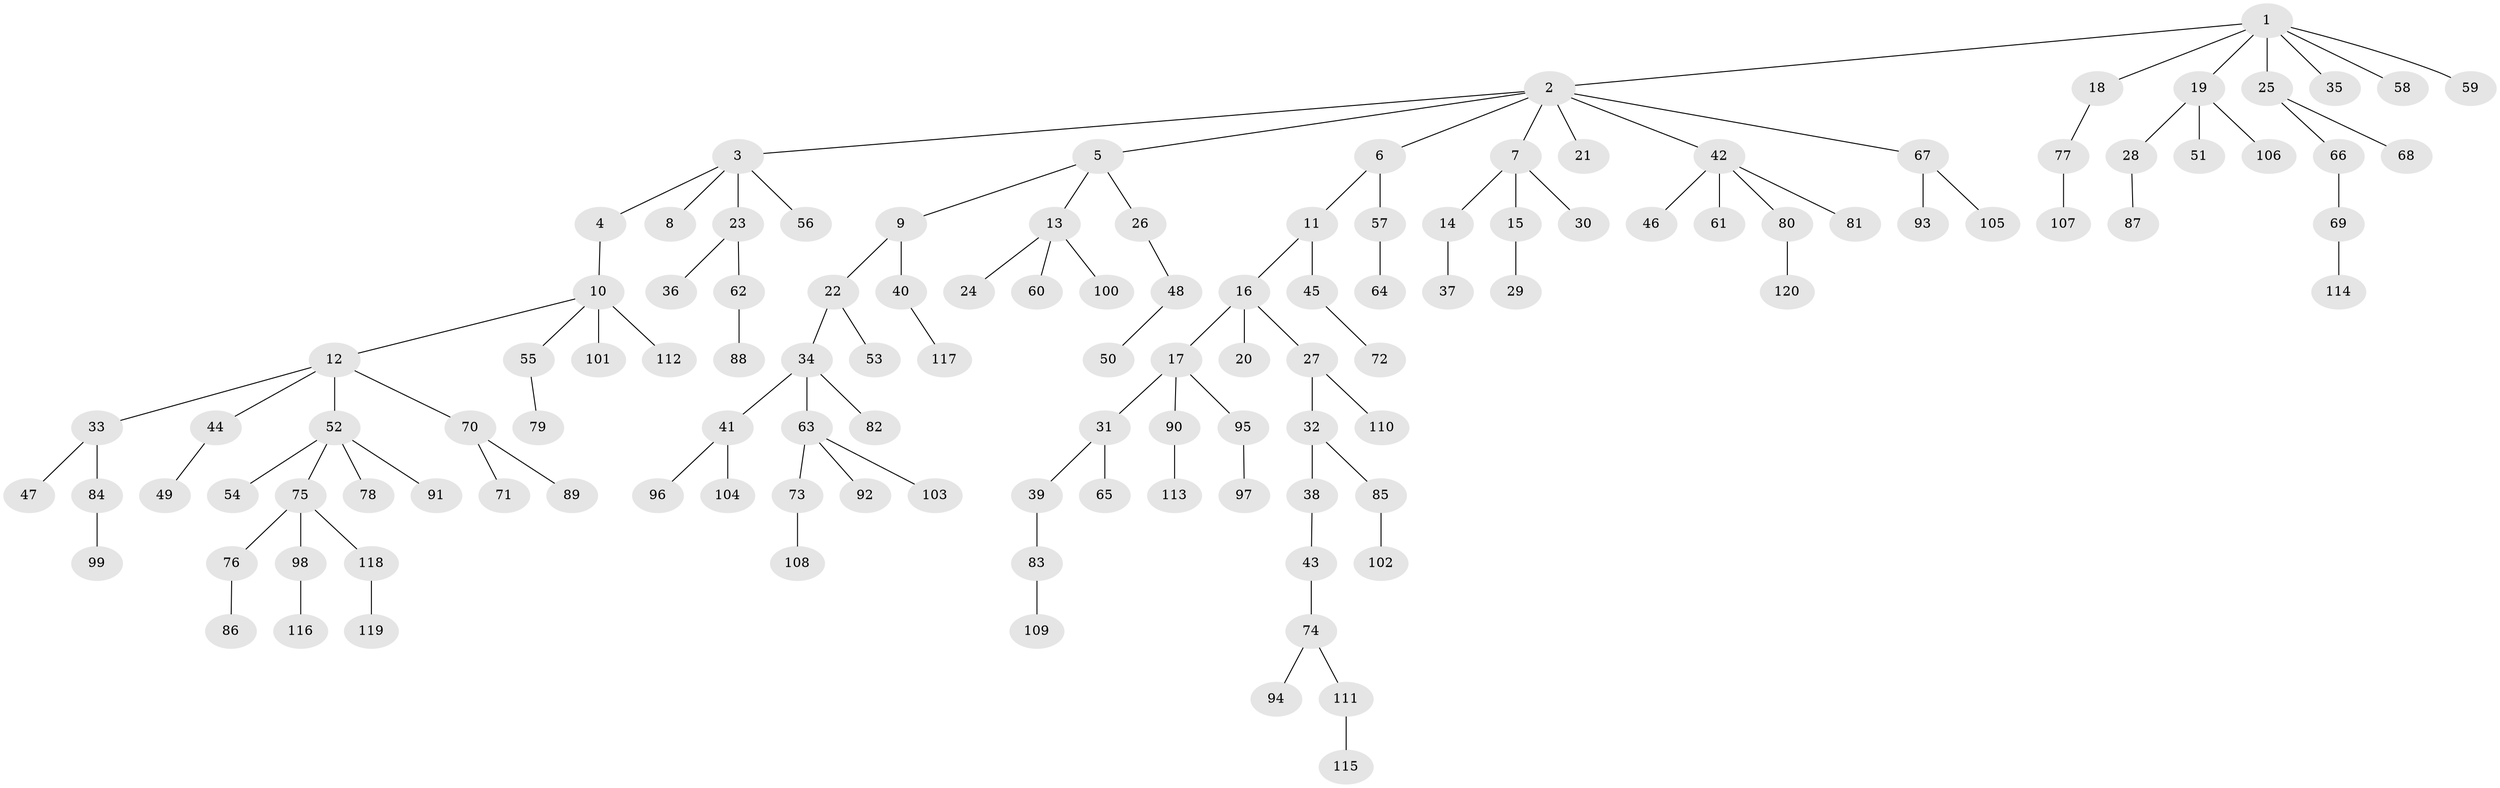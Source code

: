 // coarse degree distribution, {12: 0.027777777777777776, 4: 0.05555555555555555, 5: 0.05555555555555555, 3: 0.05555555555555555, 1: 0.6666666666666666, 2: 0.1388888888888889}
// Generated by graph-tools (version 1.1) at 2025/19/03/04/25 18:19:06]
// undirected, 120 vertices, 119 edges
graph export_dot {
graph [start="1"]
  node [color=gray90,style=filled];
  1;
  2;
  3;
  4;
  5;
  6;
  7;
  8;
  9;
  10;
  11;
  12;
  13;
  14;
  15;
  16;
  17;
  18;
  19;
  20;
  21;
  22;
  23;
  24;
  25;
  26;
  27;
  28;
  29;
  30;
  31;
  32;
  33;
  34;
  35;
  36;
  37;
  38;
  39;
  40;
  41;
  42;
  43;
  44;
  45;
  46;
  47;
  48;
  49;
  50;
  51;
  52;
  53;
  54;
  55;
  56;
  57;
  58;
  59;
  60;
  61;
  62;
  63;
  64;
  65;
  66;
  67;
  68;
  69;
  70;
  71;
  72;
  73;
  74;
  75;
  76;
  77;
  78;
  79;
  80;
  81;
  82;
  83;
  84;
  85;
  86;
  87;
  88;
  89;
  90;
  91;
  92;
  93;
  94;
  95;
  96;
  97;
  98;
  99;
  100;
  101;
  102;
  103;
  104;
  105;
  106;
  107;
  108;
  109;
  110;
  111;
  112;
  113;
  114;
  115;
  116;
  117;
  118;
  119;
  120;
  1 -- 2;
  1 -- 18;
  1 -- 19;
  1 -- 25;
  1 -- 35;
  1 -- 58;
  1 -- 59;
  2 -- 3;
  2 -- 5;
  2 -- 6;
  2 -- 7;
  2 -- 21;
  2 -- 42;
  2 -- 67;
  3 -- 4;
  3 -- 8;
  3 -- 23;
  3 -- 56;
  4 -- 10;
  5 -- 9;
  5 -- 13;
  5 -- 26;
  6 -- 11;
  6 -- 57;
  7 -- 14;
  7 -- 15;
  7 -- 30;
  9 -- 22;
  9 -- 40;
  10 -- 12;
  10 -- 55;
  10 -- 101;
  10 -- 112;
  11 -- 16;
  11 -- 45;
  12 -- 33;
  12 -- 44;
  12 -- 52;
  12 -- 70;
  13 -- 24;
  13 -- 60;
  13 -- 100;
  14 -- 37;
  15 -- 29;
  16 -- 17;
  16 -- 20;
  16 -- 27;
  17 -- 31;
  17 -- 90;
  17 -- 95;
  18 -- 77;
  19 -- 28;
  19 -- 51;
  19 -- 106;
  22 -- 34;
  22 -- 53;
  23 -- 36;
  23 -- 62;
  25 -- 66;
  25 -- 68;
  26 -- 48;
  27 -- 32;
  27 -- 110;
  28 -- 87;
  31 -- 39;
  31 -- 65;
  32 -- 38;
  32 -- 85;
  33 -- 47;
  33 -- 84;
  34 -- 41;
  34 -- 63;
  34 -- 82;
  38 -- 43;
  39 -- 83;
  40 -- 117;
  41 -- 96;
  41 -- 104;
  42 -- 46;
  42 -- 61;
  42 -- 80;
  42 -- 81;
  43 -- 74;
  44 -- 49;
  45 -- 72;
  48 -- 50;
  52 -- 54;
  52 -- 75;
  52 -- 78;
  52 -- 91;
  55 -- 79;
  57 -- 64;
  62 -- 88;
  63 -- 73;
  63 -- 92;
  63 -- 103;
  66 -- 69;
  67 -- 93;
  67 -- 105;
  69 -- 114;
  70 -- 71;
  70 -- 89;
  73 -- 108;
  74 -- 94;
  74 -- 111;
  75 -- 76;
  75 -- 98;
  75 -- 118;
  76 -- 86;
  77 -- 107;
  80 -- 120;
  83 -- 109;
  84 -- 99;
  85 -- 102;
  90 -- 113;
  95 -- 97;
  98 -- 116;
  111 -- 115;
  118 -- 119;
}
